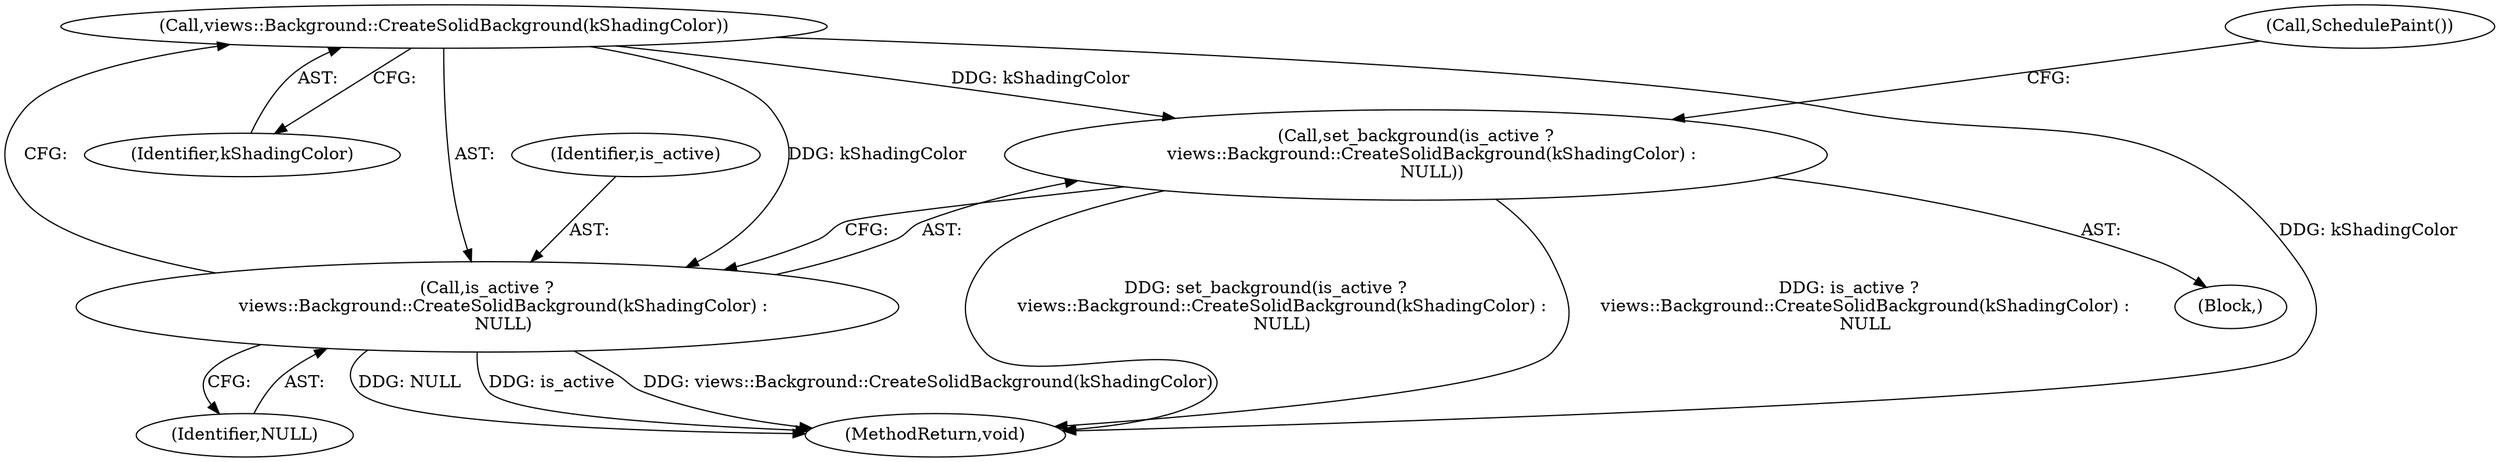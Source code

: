 digraph "1_Chrome_5cfe3023574666663d970ce48cdbc8ed15ce61d9_0@del" {
"1000119" [label="(Call,views::Background::CreateSolidBackground(kShadingColor))"];
"1000116" [label="(Call,set_background(is_active ?\n      views::Background::CreateSolidBackground(kShadingColor) :\n      NULL))"];
"1000117" [label="(Call,is_active ?\n      views::Background::CreateSolidBackground(kShadingColor) :\n      NULL)"];
"1000120" [label="(Identifier,kShadingColor)"];
"1000102" [label="(Block,)"];
"1000117" [label="(Call,is_active ?\n      views::Background::CreateSolidBackground(kShadingColor) :\n      NULL)"];
"1000118" [label="(Identifier,is_active)"];
"1000119" [label="(Call,views::Background::CreateSolidBackground(kShadingColor))"];
"1000123" [label="(MethodReturn,void)"];
"1000122" [label="(Call,SchedulePaint())"];
"1000121" [label="(Identifier,NULL)"];
"1000116" [label="(Call,set_background(is_active ?\n      views::Background::CreateSolidBackground(kShadingColor) :\n      NULL))"];
"1000119" -> "1000117"  [label="AST: "];
"1000119" -> "1000120"  [label="CFG: "];
"1000120" -> "1000119"  [label="AST: "];
"1000117" -> "1000119"  [label="CFG: "];
"1000119" -> "1000123"  [label="DDG: kShadingColor"];
"1000119" -> "1000116"  [label="DDG: kShadingColor"];
"1000119" -> "1000117"  [label="DDG: kShadingColor"];
"1000116" -> "1000102"  [label="AST: "];
"1000116" -> "1000117"  [label="CFG: "];
"1000117" -> "1000116"  [label="AST: "];
"1000122" -> "1000116"  [label="CFG: "];
"1000116" -> "1000123"  [label="DDG: is_active ?\n      views::Background::CreateSolidBackground(kShadingColor) :\n      NULL"];
"1000116" -> "1000123"  [label="DDG: set_background(is_active ?\n      views::Background::CreateSolidBackground(kShadingColor) :\n      NULL)"];
"1000117" -> "1000121"  [label="CFG: "];
"1000118" -> "1000117"  [label="AST: "];
"1000121" -> "1000117"  [label="AST: "];
"1000117" -> "1000123"  [label="DDG: NULL"];
"1000117" -> "1000123"  [label="DDG: is_active"];
"1000117" -> "1000123"  [label="DDG: views::Background::CreateSolidBackground(kShadingColor)"];
}
